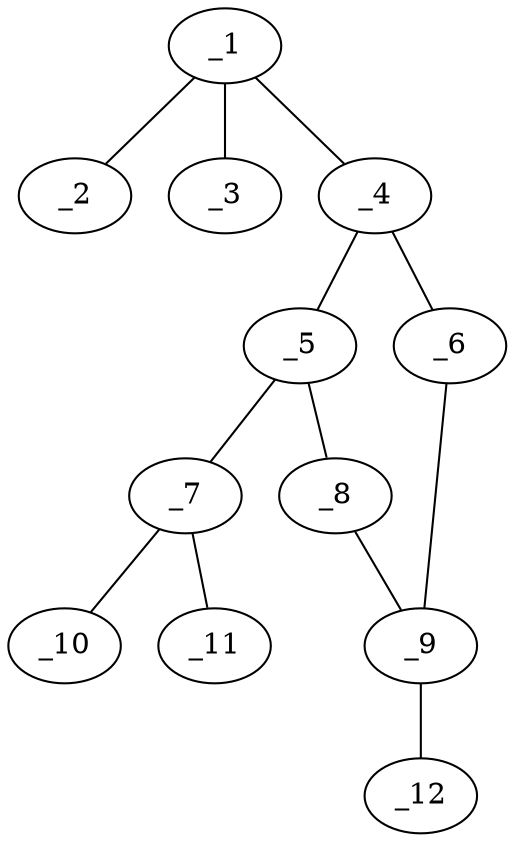 graph molid72089 {
	_1	 [charge=0,
		chem=1,
		symbol="C  ",
		x="4.5032",
		y="1.4239"];
	_2	 [charge=0,
		chem=2,
		symbol="O  ",
		x="5.3693",
		y="1.9239"];
	_1 -- _2	 [valence=2];
	_3	 [charge=0,
		chem=2,
		symbol="O  ",
		x="3.6372",
		y="1.9239"];
	_1 -- _3	 [valence=1];
	_4	 [charge=0,
		chem=1,
		symbol="C  ",
		x="4.5032",
		y="0.4239"];
	_1 -- _4	 [valence=1];
	_5	 [charge=0,
		chem=1,
		symbol="C  ",
		x="3.6942",
		y="-0.1639"];
	_4 -- _5	 [valence=2];
	_6	 [charge=0,
		chem=4,
		symbol="N  ",
		x="5.3122",
		y="-0.1639"];
	_4 -- _6	 [valence=1];
	_7	 [charge=0,
		chem=1,
		symbol="C  ",
		x="2.7431",
		y="0.1452"];
	_5 -- _7	 [valence=1];
	_8	 [charge=0,
		chem=4,
		symbol="N  ",
		x="4.0032",
		y="-1.1149"];
	_5 -- _8	 [valence=1];
	_9	 [charge=0,
		chem=1,
		symbol="C  ",
		x="5.0032",
		y="-1.1149"];
	_6 -- _9	 [valence=2];
	_10	 [charge=0,
		chem=2,
		symbol="O  ",
		x=2,
		y="-0.524"];
	_7 -- _10	 [valence=2];
	_11	 [charge=0,
		chem=2,
		symbol="O  ",
		x="2.5352",
		y="1.1233"];
	_7 -- _11	 [valence=1];
	_8 -- _9	 [valence=1];
	_12	 [charge=0,
		chem=1,
		symbol="C  ",
		x="5.591",
		y="-1.9239"];
	_9 -- _12	 [valence=1];
}
